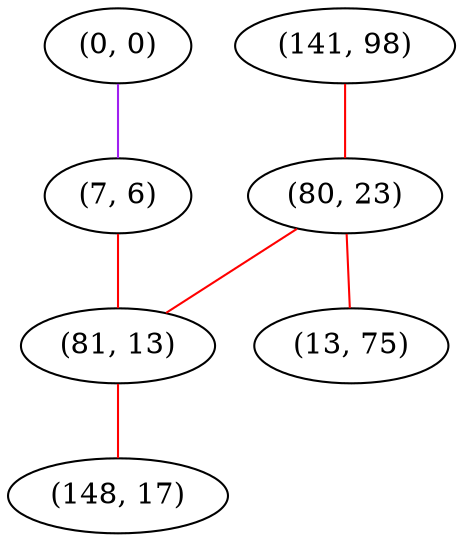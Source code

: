 graph "" {
"(0, 0)";
"(141, 98)";
"(7, 6)";
"(80, 23)";
"(81, 13)";
"(148, 17)";
"(13, 75)";
"(0, 0)" -- "(7, 6)"  [color=purple, key=0, weight=4];
"(141, 98)" -- "(80, 23)"  [color=red, key=0, weight=1];
"(7, 6)" -- "(81, 13)"  [color=red, key=0, weight=1];
"(80, 23)" -- "(81, 13)"  [color=red, key=0, weight=1];
"(80, 23)" -- "(13, 75)"  [color=red, key=0, weight=1];
"(81, 13)" -- "(148, 17)"  [color=red, key=0, weight=1];
}
